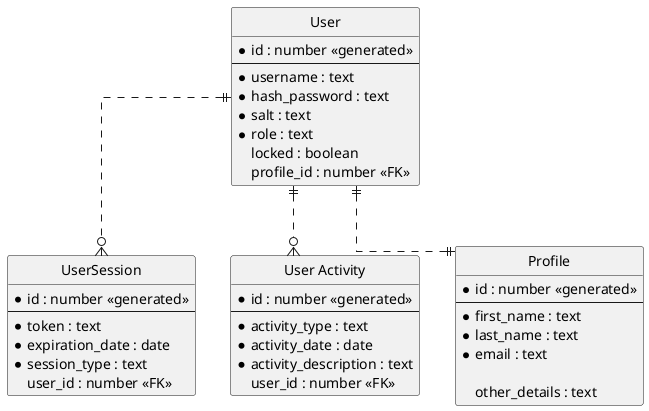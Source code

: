 @startuml

' hide the spot
hide circle

' avoid problems with angled crows feet
skinparam linetype ortho

entity "User" as user {
  *id : number <<generated>>
  --
  *username : text
  *hash_password : text
  *salt : text
  *role : text
  locked : boolean
  profile_id : number <<FK>>
}

entity "UserSession" as usersession {
  *id : number <<generated>>
  --
  *token : text
  *expiration_date : date
  *session_type : text
  user_id : number <<FK>>
}

entity "User Activity" as useractivity {
  *id : number <<generated>>
  --
  *activity_type : text
  *activity_date : date
  *activity_description : text
  user_id : number <<FK>>
}

entity "Profile" as profile {
  *id : number <<generated>>
  --
  *first_name : text
  *last_name : text
  *email : text

  other_details : text
}


user ||..o{ usersession
user ||..|| profile
user ||..o{ useractivity
' e01 |o..o{ e03

@enduml
